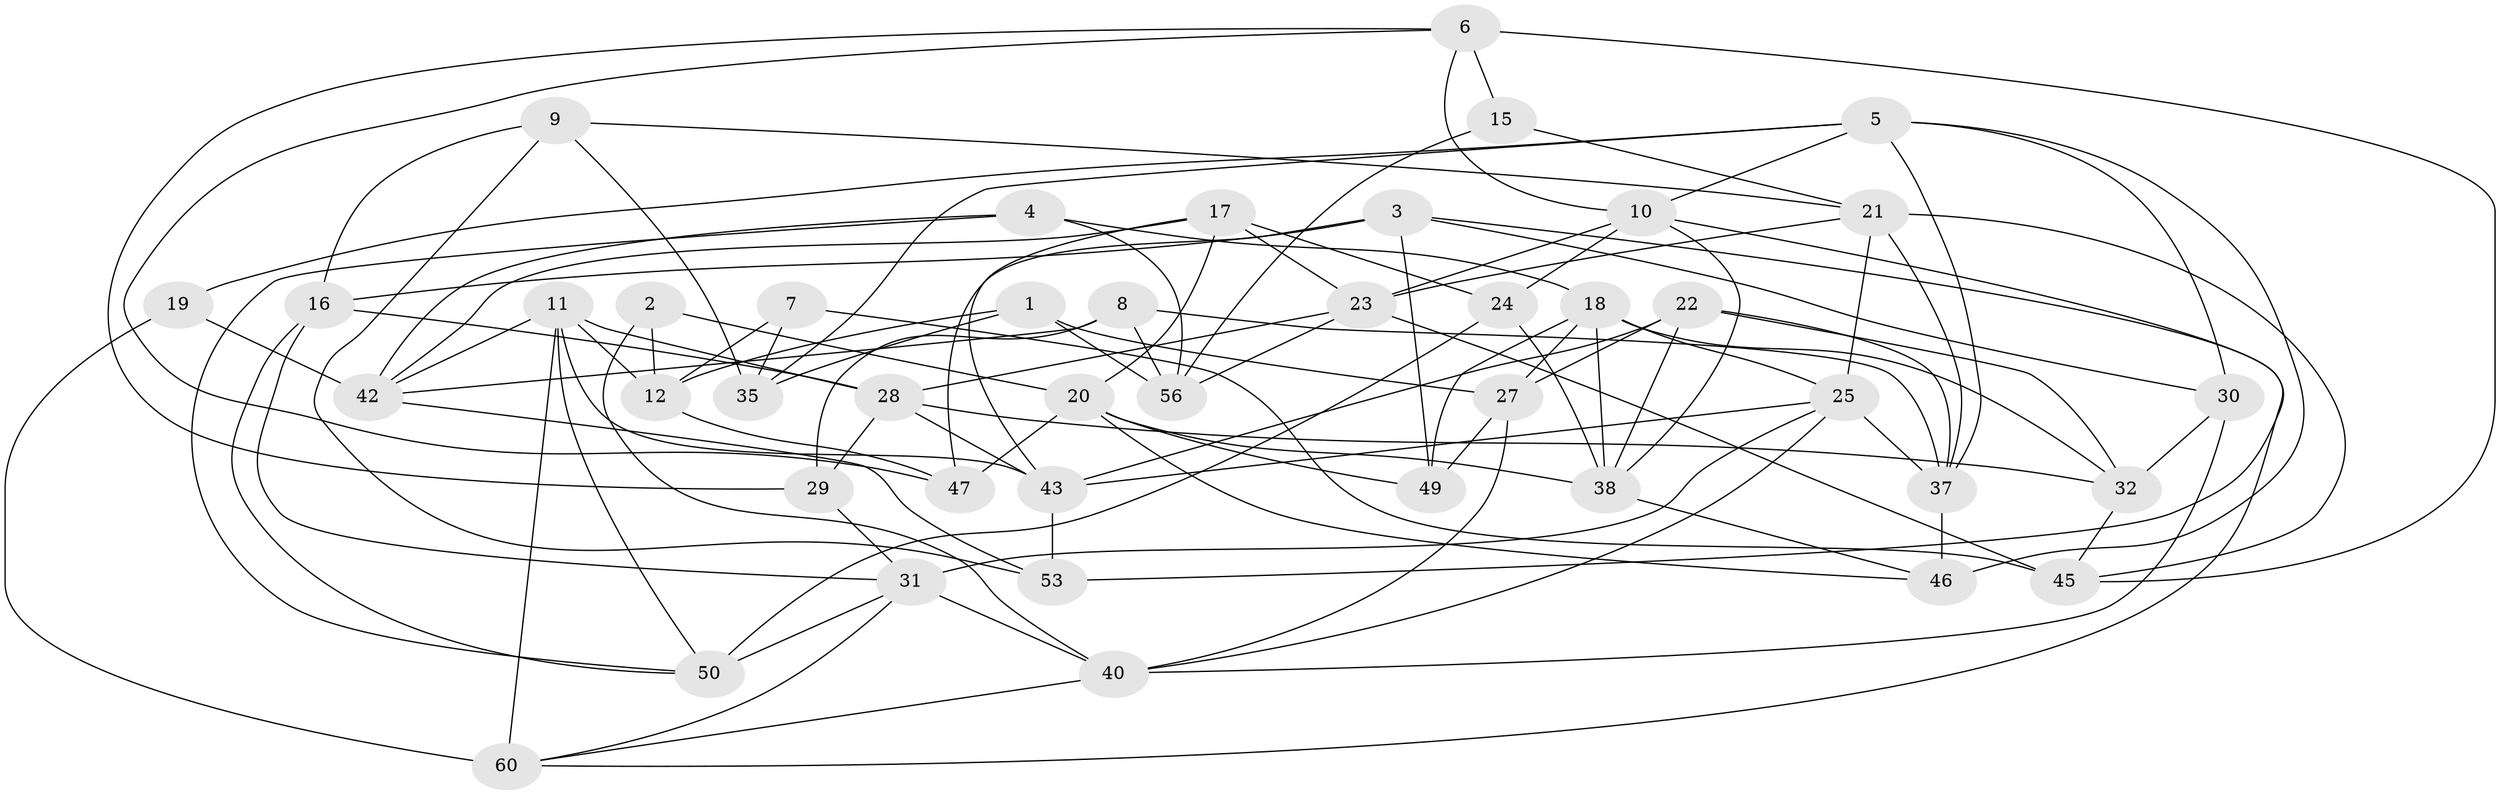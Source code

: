 // Generated by graph-tools (version 1.1) at 2025/52/02/27/25 19:52:35]
// undirected, 43 vertices, 105 edges
graph export_dot {
graph [start="1"]
  node [color=gray90,style=filled];
  1 [super="+14"];
  2;
  3 [super="+67"];
  4;
  5 [super="+51"];
  6 [super="+13"];
  7;
  8;
  9;
  10 [super="+71"];
  11 [super="+58"];
  12 [super="+52"];
  15;
  16 [super="+44"];
  17 [super="+26"];
  18 [super="+64"];
  19;
  20 [super="+62"];
  21 [super="+33"];
  22 [super="+54"];
  23 [super="+70"];
  24 [super="+41"];
  25 [super="+39"];
  27 [super="+72"];
  28 [super="+34"];
  29;
  30;
  31 [super="+36"];
  32 [super="+65"];
  35;
  37 [super="+57"];
  38 [super="+68"];
  40 [super="+66"];
  42 [super="+61"];
  43 [super="+48"];
  45 [super="+55"];
  46;
  47;
  49;
  50 [super="+63"];
  53;
  56 [super="+59"];
  60 [super="+69"];
  1 -- 27 [weight=2];
  1 -- 56 [weight=2];
  1 -- 35;
  1 -- 12;
  2 -- 20;
  2 -- 12 [weight=2];
  2 -- 40;
  3 -- 60;
  3 -- 49;
  3 -- 30;
  3 -- 16 [weight=2];
  3 -- 47;
  4 -- 42;
  4 -- 56;
  4 -- 50;
  4 -- 18;
  5 -- 46;
  5 -- 30;
  5 -- 10;
  5 -- 37;
  5 -- 19;
  5 -- 35;
  6 -- 15 [weight=2];
  6 -- 29;
  6 -- 47;
  6 -- 10;
  6 -- 45;
  7 -- 12;
  7 -- 45 [weight=2];
  7 -- 35;
  8 -- 56;
  8 -- 42;
  8 -- 29;
  8 -- 37;
  9 -- 53;
  9 -- 35;
  9 -- 16;
  9 -- 21;
  10 -- 23;
  10 -- 53;
  10 -- 38;
  10 -- 24;
  11 -- 28;
  11 -- 12;
  11 -- 43;
  11 -- 50;
  11 -- 42;
  11 -- 60;
  12 -- 47;
  15 -- 56;
  15 -- 21;
  16 -- 28;
  16 -- 50;
  16 -- 31;
  17 -- 23;
  17 -- 42;
  17 -- 20;
  17 -- 24 [weight=2];
  17 -- 43;
  18 -- 25;
  18 -- 49;
  18 -- 38;
  18 -- 32;
  18 -- 27;
  19 -- 60 [weight=2];
  19 -- 42;
  20 -- 49;
  20 -- 38;
  20 -- 46;
  20 -- 47;
  21 -- 45;
  21 -- 25;
  21 -- 37;
  21 -- 23;
  22 -- 37;
  22 -- 27;
  22 -- 38;
  22 -- 32 [weight=2];
  22 -- 43;
  23 -- 45;
  23 -- 56;
  23 -- 28;
  24 -- 38;
  24 -- 50 [weight=2];
  25 -- 40;
  25 -- 31;
  25 -- 37;
  25 -- 43;
  27 -- 49;
  27 -- 40;
  28 -- 29;
  28 -- 32;
  28 -- 43;
  29 -- 31;
  30 -- 32;
  30 -- 40;
  31 -- 50;
  31 -- 60;
  31 -- 40;
  32 -- 45;
  37 -- 46;
  38 -- 46;
  40 -- 60;
  42 -- 53;
  43 -- 53;
}
